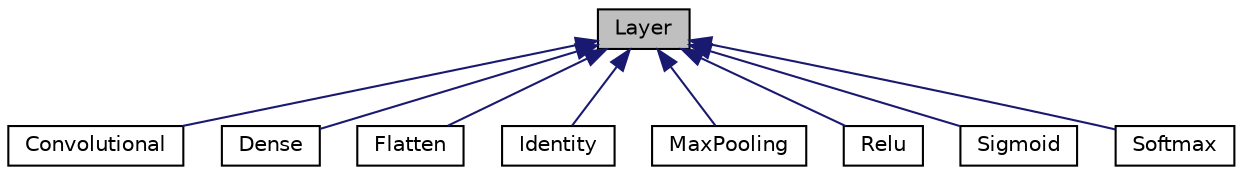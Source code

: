 digraph "Layer"
{
  edge [fontname="Helvetica",fontsize="10",labelfontname="Helvetica",labelfontsize="10"];
  node [fontname="Helvetica",fontsize="10",shape=record];
  Node0 [label="Layer",height=0.2,width=0.4,color="black", fillcolor="grey75", style="filled", fontcolor="black"];
  Node0 -> Node1 [dir="back",color="midnightblue",fontsize="10",style="solid",fontname="Helvetica"];
  Node1 [label="Convolutional",height=0.2,width=0.4,color="black", fillcolor="white", style="filled",URL="$class_convolutional.html"];
  Node0 -> Node2 [dir="back",color="midnightblue",fontsize="10",style="solid",fontname="Helvetica"];
  Node2 [label="Dense",height=0.2,width=0.4,color="black", fillcolor="white", style="filled",URL="$class_dense.html"];
  Node0 -> Node3 [dir="back",color="midnightblue",fontsize="10",style="solid",fontname="Helvetica"];
  Node3 [label="Flatten",height=0.2,width=0.4,color="black", fillcolor="white", style="filled",URL="$class_flatten.html"];
  Node0 -> Node4 [dir="back",color="midnightblue",fontsize="10",style="solid",fontname="Helvetica"];
  Node4 [label="Identity",height=0.2,width=0.4,color="black", fillcolor="white", style="filled",URL="$class_identity.html",tooltip="identity activation function "];
  Node0 -> Node5 [dir="back",color="midnightblue",fontsize="10",style="solid",fontname="Helvetica"];
  Node5 [label="MaxPooling",height=0.2,width=0.4,color="black", fillcolor="white", style="filled",URL="$class_max_pooling.html"];
  Node0 -> Node6 [dir="back",color="midnightblue",fontsize="10",style="solid",fontname="Helvetica"];
  Node6 [label="Relu",height=0.2,width=0.4,color="black", fillcolor="white", style="filled",URL="$class_relu.html",tooltip="Activation function of ReLU. "];
  Node0 -> Node7 [dir="back",color="midnightblue",fontsize="10",style="solid",fontname="Helvetica"];
  Node7 [label="Sigmoid",height=0.2,width=0.4,color="black", fillcolor="white", style="filled",URL="$class_sigmoid.html",tooltip="Class of Sigmoid activation function. "];
  Node0 -> Node8 [dir="back",color="midnightblue",fontsize="10",style="solid",fontname="Helvetica"];
  Node8 [label="Softmax",height=0.2,width=0.4,color="black", fillcolor="white", style="filled",URL="$class_softmax.html",tooltip="Class of Softmax activation function. "];
}
